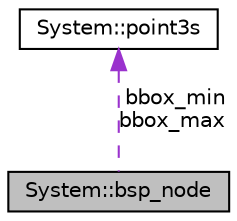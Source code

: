 digraph G
{
  edge [fontname="Helvetica",fontsize="10",labelfontname="Helvetica",labelfontsize="10"];
  node [fontname="Helvetica",fontsize="10",shape=record];
  Node1 [label="System::bsp_node",height=0.2,width=0.4,color="black", fillcolor="grey75", style="filled" fontcolor="black"];
  Node2 -> Node1 [dir="back",color="darkorchid3",fontsize="10",style="dashed",label=" bbox_min\nbbox_max" ,fontname="Helvetica"];
  Node2 [label="System::point3s",height=0.2,width=0.4,color="black", fillcolor="white", style="filled",URL="$struct_system_1_1point3s.html"];
}
